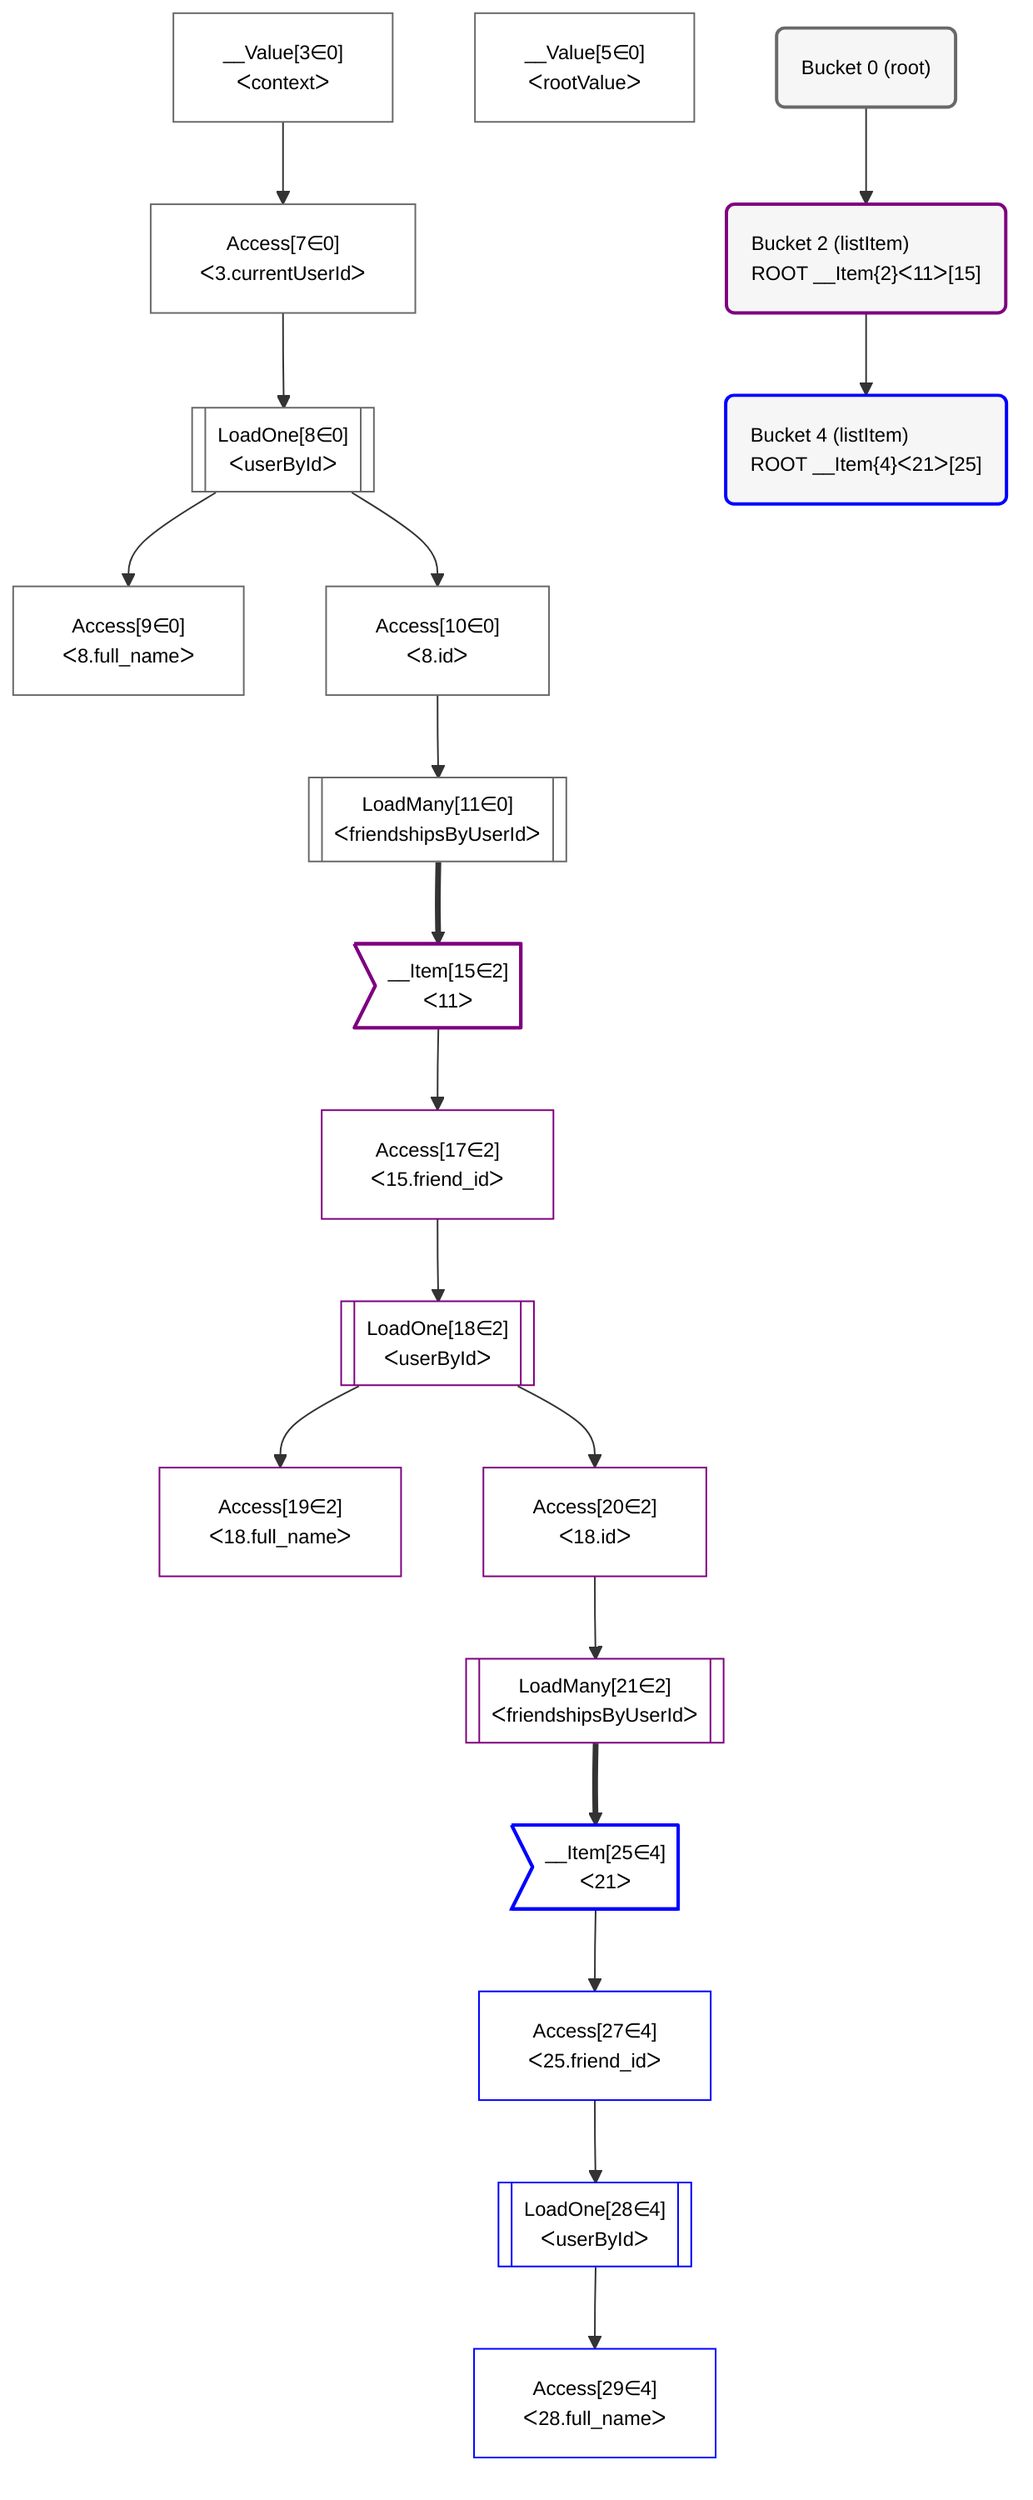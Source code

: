 %%{init: {'themeVariables': { 'fontSize': '12px'}}}%%
flowchart TD
    classDef path fill:#eee,stroke:#000,color:#000
    classDef plan fill:#fff,stroke-width:1px,color:#000
    classDef itemplan fill:#fff,stroke-width:2px,color:#000
    classDef sideeffectplan fill:#f00,stroke-width:2px,color:#000
    classDef bucket fill:#f6f6f6,color:#000,stroke-width:2px,text-align:left


    %% define steps
    __Value3["__Value[3∈0]<br />ᐸcontextᐳ"]:::plan
    __Value5["__Value[5∈0]<br />ᐸrootValueᐳ"]:::plan
    Access7["Access[7∈0]<br />ᐸ3.currentUserIdᐳ"]:::plan
    LoadOne8[["LoadOne[8∈0]<br />ᐸuserByIdᐳ"]]:::plan
    Access9["Access[9∈0]<br />ᐸ8.full_nameᐳ"]:::plan
    Access10["Access[10∈0]<br />ᐸ8.idᐳ"]:::plan
    LoadMany11[["LoadMany[11∈0]<br />ᐸfriendshipsByUserIdᐳ"]]:::plan
    __Item15>"__Item[15∈2]<br />ᐸ11ᐳ"]:::itemplan
    Access17["Access[17∈2]<br />ᐸ15.friend_idᐳ"]:::plan
    LoadOne18[["LoadOne[18∈2]<br />ᐸuserByIdᐳ"]]:::plan
    Access19["Access[19∈2]<br />ᐸ18.full_nameᐳ"]:::plan
    Access20["Access[20∈2]<br />ᐸ18.idᐳ"]:::plan
    LoadMany21[["LoadMany[21∈2]<br />ᐸfriendshipsByUserIdᐳ"]]:::plan
    __Item25>"__Item[25∈4]<br />ᐸ21ᐳ"]:::itemplan
    Access27["Access[27∈4]<br />ᐸ25.friend_idᐳ"]:::plan
    LoadOne28[["LoadOne[28∈4]<br />ᐸuserByIdᐳ"]]:::plan
    Access29["Access[29∈4]<br />ᐸ28.full_nameᐳ"]:::plan

    %% plan dependencies
    __Value3 --> Access7
    Access7 --> LoadOne8
    LoadOne8 --> Access9
    LoadOne8 --> Access10
    Access10 --> LoadMany11
    LoadMany11 ==> __Item15
    __Item15 --> Access17
    Access17 --> LoadOne18
    LoadOne18 --> Access19
    LoadOne18 --> Access20
    Access20 --> LoadMany21
    LoadMany21 ==> __Item25
    __Item25 --> Access27
    Access27 --> LoadOne28
    LoadOne28 --> Access29

    Bucket0("Bucket 0 (root)"):::bucket
    classDef bucket0 stroke:#696969
    class Bucket0,__Value3,__Value5,Access7,LoadOne8,Access9,Access10,LoadMany11 bucket0
    Bucket2("Bucket 2 (listItem)<br />ROOT __Item{2}ᐸ11ᐳ[15]"):::bucket
    classDef bucket2 stroke:#7f007f
    class Bucket2,__Item15,Access17,LoadOne18,Access19,Access20,LoadMany21 bucket2
    Bucket4("Bucket 4 (listItem)<br />ROOT __Item{4}ᐸ21ᐳ[25]"):::bucket
    classDef bucket4 stroke:#0000ff
    class Bucket4,__Item25,Access27,LoadOne28,Access29 bucket4
    Bucket0 --> Bucket2
    Bucket2 --> Bucket4